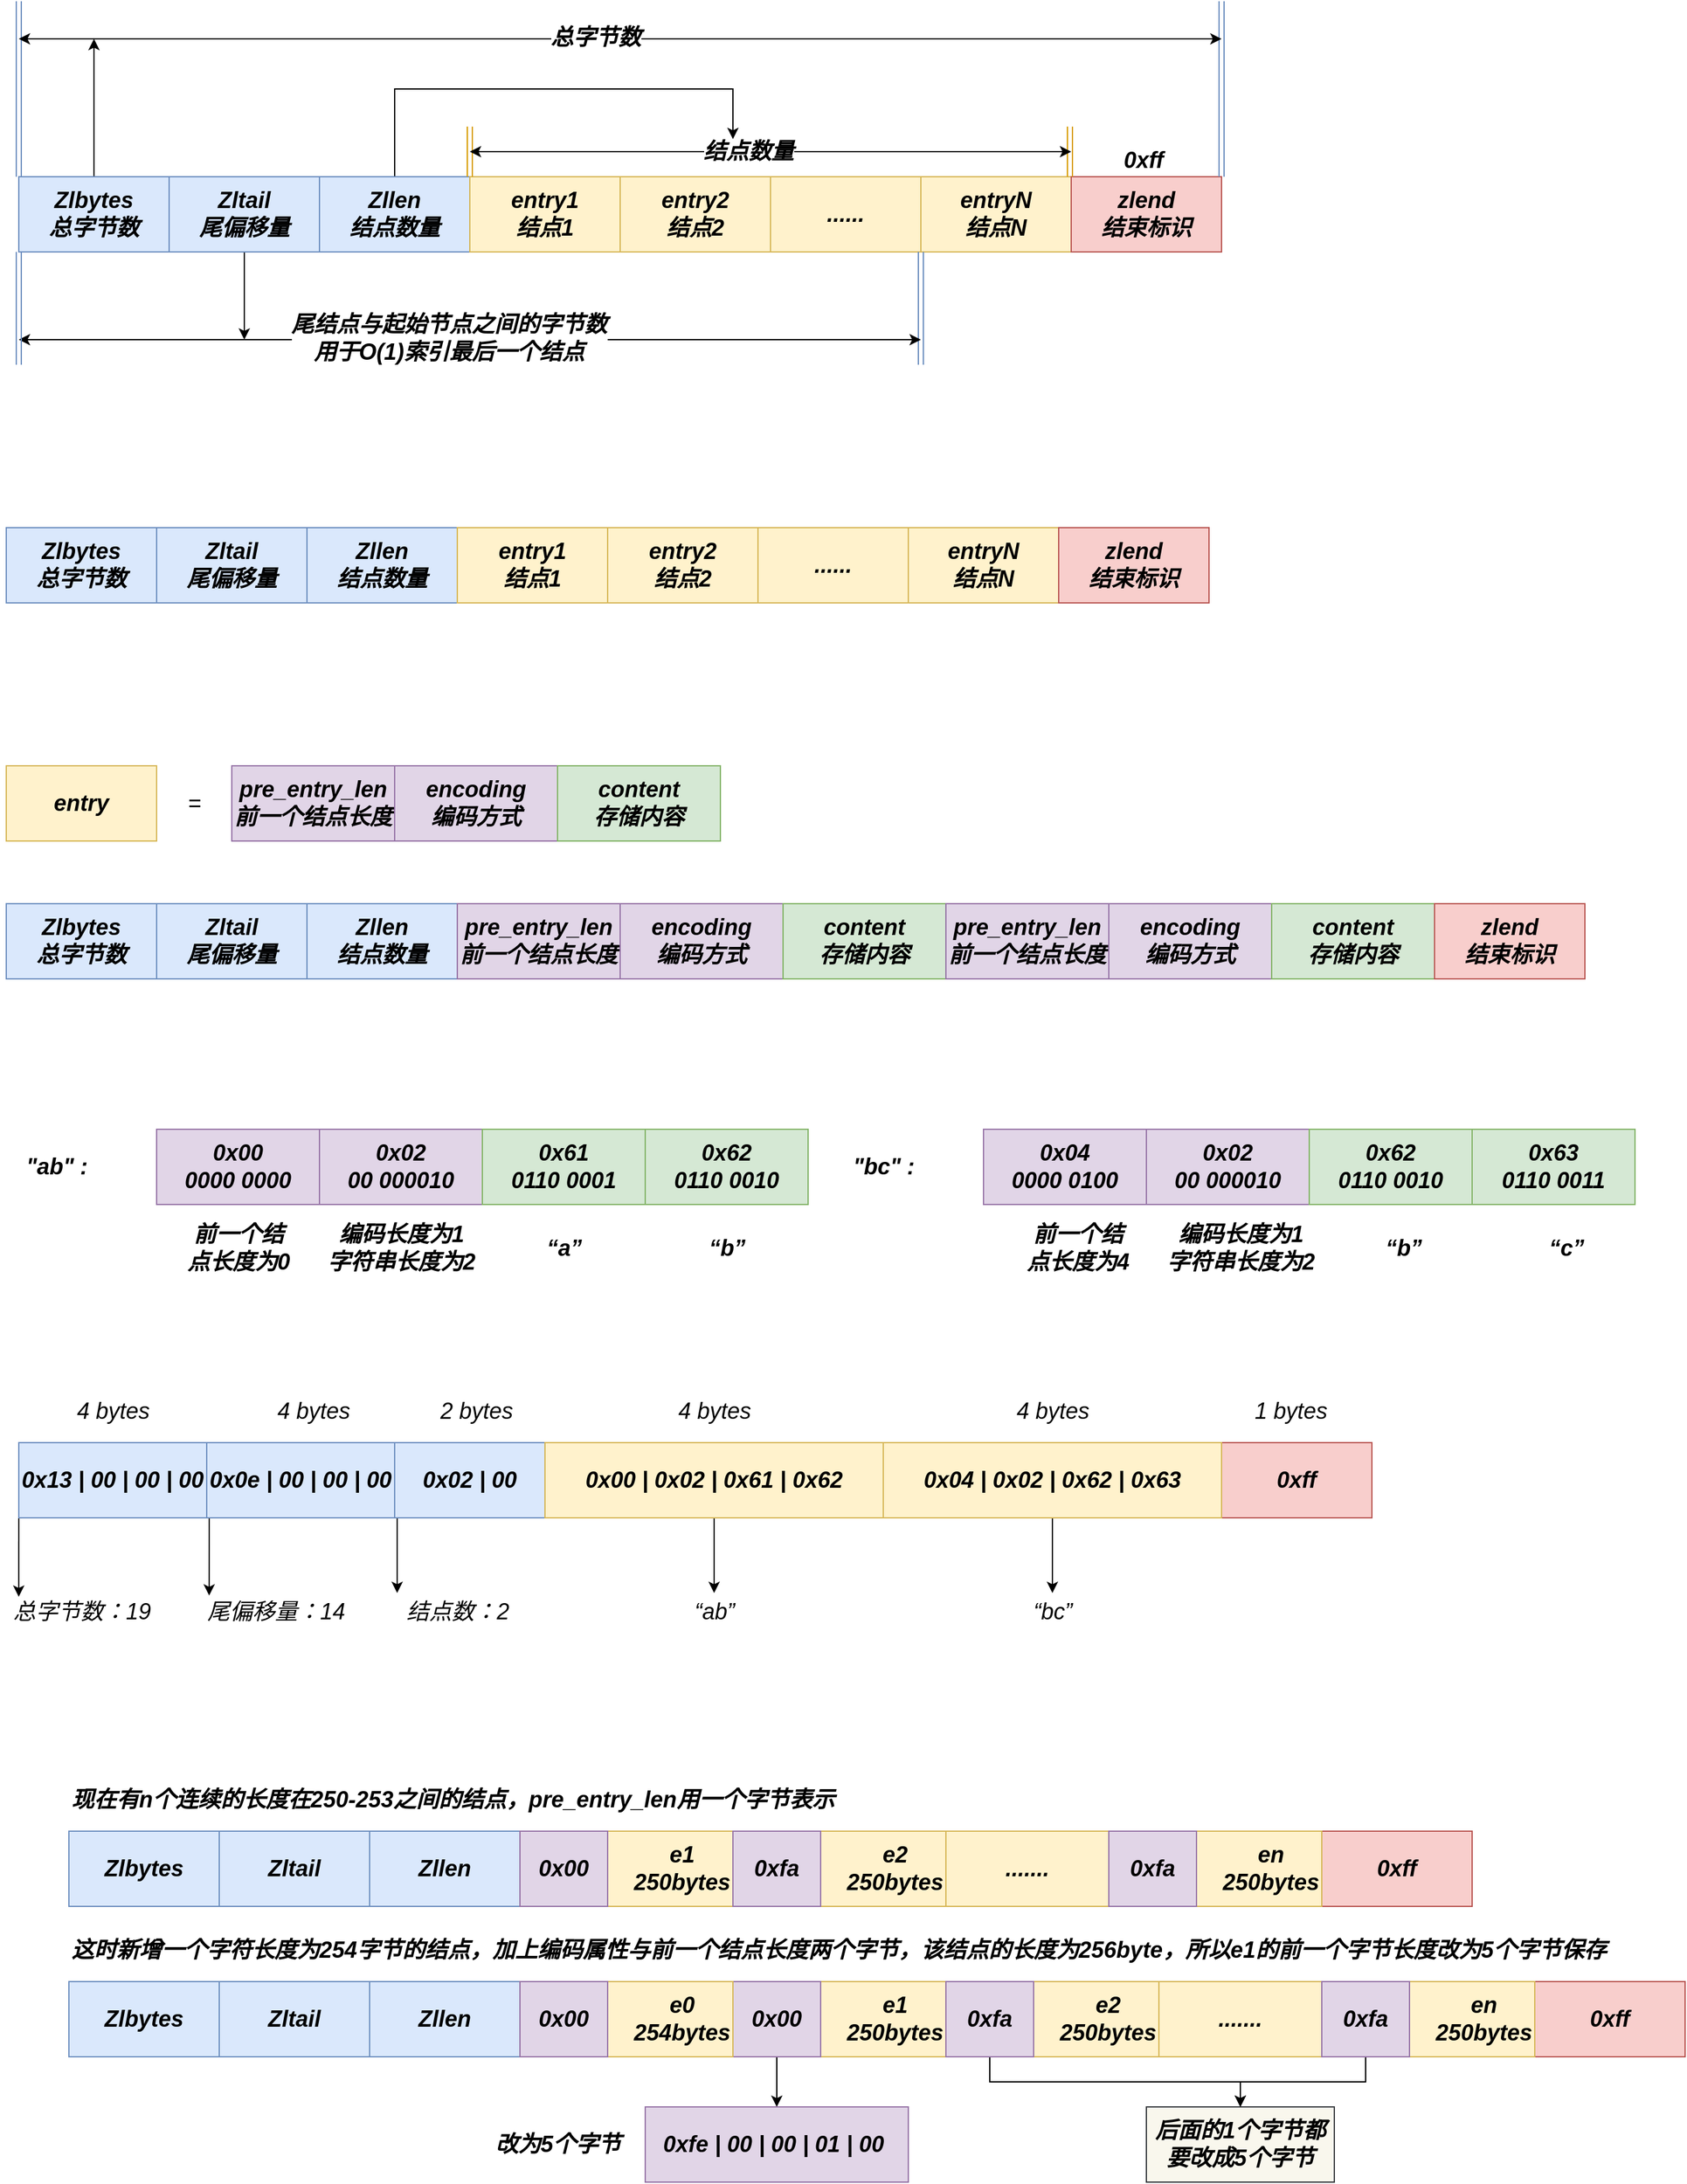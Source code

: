 <mxfile version="20.0.1" type="github">
  <diagram id="veXu0EyfwMcHBt0nUoMI" name="Page-1">
    <mxGraphModel dx="1422" dy="839" grid="1" gridSize="10" guides="1" tooltips="1" connect="1" arrows="1" fold="1" page="1" pageScale="1" pageWidth="2339" pageHeight="3300" math="0" shadow="0">
      <root>
        <mxCell id="0" />
        <mxCell id="1" parent="0" />
        <mxCell id="dEzR0BeDHIfb-6gH03Ru-17" style="edgeStyle=orthogonalEdgeStyle;rounded=0;orthogonalLoop=1;jettySize=auto;html=1;fontSize=18;" edge="1" parent="1" source="dEzR0BeDHIfb-6gH03Ru-1">
          <mxGeometry relative="1" as="geometry">
            <mxPoint x="310" y="470" as="targetPoint" />
          </mxGeometry>
        </mxCell>
        <mxCell id="dEzR0BeDHIfb-6gH03Ru-1" value="&lt;b&gt;&lt;i&gt;&lt;font style=&quot;font-size: 18px;&quot;&gt;Zlbytes&lt;br&gt;总字节数&lt;br&gt;&lt;/font&gt;&lt;/i&gt;&lt;/b&gt;" style="rounded=0;whiteSpace=wrap;html=1;fillColor=#dae8fc;strokeColor=#6c8ebf;" vertex="1" parent="1">
          <mxGeometry x="250" y="580" width="120" height="60" as="geometry" />
        </mxCell>
        <mxCell id="dEzR0BeDHIfb-6gH03Ru-16" style="edgeStyle=orthogonalEdgeStyle;rounded=0;orthogonalLoop=1;jettySize=auto;html=1;fontSize=18;" edge="1" parent="1" source="dEzR0BeDHIfb-6gH03Ru-2">
          <mxGeometry relative="1" as="geometry">
            <mxPoint x="430" y="710" as="targetPoint" />
          </mxGeometry>
        </mxCell>
        <mxCell id="dEzR0BeDHIfb-6gH03Ru-2" value="&lt;b&gt;&lt;i&gt;&lt;font style=&quot;font-size: 18px;&quot;&gt;Zltail&lt;br&gt;尾偏移量&lt;br&gt;&lt;/font&gt;&lt;/i&gt;&lt;/b&gt;" style="rounded=0;whiteSpace=wrap;html=1;fillColor=#dae8fc;strokeColor=#6c8ebf;" vertex="1" parent="1">
          <mxGeometry x="370" y="580" width="120" height="60" as="geometry" />
        </mxCell>
        <mxCell id="dEzR0BeDHIfb-6gH03Ru-25" style="edgeStyle=orthogonalEdgeStyle;rounded=0;orthogonalLoop=1;jettySize=auto;html=1;fontSize=18;" edge="1" parent="1" source="dEzR0BeDHIfb-6gH03Ru-3">
          <mxGeometry relative="1" as="geometry">
            <mxPoint x="820.0" y="550" as="targetPoint" />
            <Array as="points">
              <mxPoint x="550" y="510" />
              <mxPoint x="820" y="510" />
            </Array>
          </mxGeometry>
        </mxCell>
        <mxCell id="dEzR0BeDHIfb-6gH03Ru-3" value="&lt;b&gt;&lt;i&gt;&lt;font style=&quot;font-size: 18px;&quot;&gt;Zllen&lt;br&gt;结点数量&lt;br&gt;&lt;/font&gt;&lt;/i&gt;&lt;/b&gt;" style="rounded=0;whiteSpace=wrap;html=1;fillColor=#dae8fc;strokeColor=#6c8ebf;" vertex="1" parent="1">
          <mxGeometry x="490" y="580" width="120" height="60" as="geometry" />
        </mxCell>
        <mxCell id="dEzR0BeDHIfb-6gH03Ru-4" value="&lt;b&gt;&lt;i&gt;entry1&lt;br&gt;结点1&lt;br&gt;&lt;/i&gt;&lt;/b&gt;" style="rounded=0;whiteSpace=wrap;html=1;fontSize=18;fillColor=#fff2cc;strokeColor=#d6b656;" vertex="1" parent="1">
          <mxGeometry x="610" y="580" width="120" height="60" as="geometry" />
        </mxCell>
        <mxCell id="dEzR0BeDHIfb-6gH03Ru-5" value="&lt;b&gt;&lt;i&gt;entry2&lt;br&gt;结点2&lt;br&gt;&lt;/i&gt;&lt;/b&gt;" style="rounded=0;whiteSpace=wrap;html=1;fontSize=18;fillColor=#fff2cc;strokeColor=#d6b656;" vertex="1" parent="1">
          <mxGeometry x="730" y="580" width="120" height="60" as="geometry" />
        </mxCell>
        <mxCell id="dEzR0BeDHIfb-6gH03Ru-6" value="&lt;b&gt;&lt;i&gt;......&lt;br&gt;&lt;/i&gt;&lt;/b&gt;" style="rounded=0;whiteSpace=wrap;html=1;fontSize=18;fillColor=#fff2cc;strokeColor=#d6b656;" vertex="1" parent="1">
          <mxGeometry x="850" y="580" width="120" height="60" as="geometry" />
        </mxCell>
        <mxCell id="dEzR0BeDHIfb-6gH03Ru-7" value="&lt;b&gt;&lt;i&gt;entryN&lt;br&gt;结点N&lt;br&gt;&lt;/i&gt;&lt;/b&gt;" style="rounded=0;whiteSpace=wrap;html=1;fontSize=18;fillColor=#fff2cc;strokeColor=#d6b656;" vertex="1" parent="1">
          <mxGeometry x="970" y="580" width="120" height="60" as="geometry" />
        </mxCell>
        <mxCell id="dEzR0BeDHIfb-6gH03Ru-8" value="&lt;b&gt;&lt;i&gt;zlend&lt;br&gt;结束标识&lt;/i&gt;&lt;/b&gt;&lt;b&gt;&lt;i&gt;&lt;br&gt;&lt;/i&gt;&lt;/b&gt;" style="rounded=0;whiteSpace=wrap;html=1;fontSize=18;fillColor=#f8cecc;strokeColor=#b85450;" vertex="1" parent="1">
          <mxGeometry x="1090" y="580" width="120" height="60" as="geometry" />
        </mxCell>
        <mxCell id="dEzR0BeDHIfb-6gH03Ru-9" value="" style="shape=link;html=1;rounded=0;fontSize=18;fillColor=#dae8fc;strokeColor=#6c8ebf;" edge="1" parent="1">
          <mxGeometry width="100" relative="1" as="geometry">
            <mxPoint x="250" y="440" as="sourcePoint" />
            <mxPoint x="250" y="580" as="targetPoint" />
          </mxGeometry>
        </mxCell>
        <mxCell id="dEzR0BeDHIfb-6gH03Ru-10" value="" style="shape=link;html=1;rounded=0;fontSize=18;fillColor=#dae8fc;strokeColor=#6c8ebf;" edge="1" parent="1">
          <mxGeometry width="100" relative="1" as="geometry">
            <mxPoint x="1210" y="440" as="sourcePoint" />
            <mxPoint x="1210" y="580" as="targetPoint" />
          </mxGeometry>
        </mxCell>
        <mxCell id="dEzR0BeDHIfb-6gH03Ru-11" value="" style="endArrow=classic;startArrow=classic;html=1;rounded=0;fontSize=18;" edge="1" parent="1">
          <mxGeometry width="50" height="50" relative="1" as="geometry">
            <mxPoint x="250" y="470" as="sourcePoint" />
            <mxPoint x="1210" y="470" as="targetPoint" />
          </mxGeometry>
        </mxCell>
        <mxCell id="dEzR0BeDHIfb-6gH03Ru-12" value="&lt;b&gt;&lt;i&gt;总字节数&lt;/i&gt;&lt;/b&gt;" style="edgeLabel;html=1;align=center;verticalAlign=middle;resizable=0;points=[];fontSize=18;" vertex="1" connectable="0" parent="dEzR0BeDHIfb-6gH03Ru-11">
          <mxGeometry x="-0.021" y="-6" relative="1" as="geometry">
            <mxPoint x="-10" y="-7" as="offset" />
          </mxGeometry>
        </mxCell>
        <mxCell id="dEzR0BeDHIfb-6gH03Ru-13" value="" style="shape=link;html=1;rounded=0;fontSize=18;fillColor=#dae8fc;strokeColor=#6c8ebf;" edge="1" parent="1">
          <mxGeometry width="100" relative="1" as="geometry">
            <mxPoint x="970" y="640" as="sourcePoint" />
            <mxPoint x="970" y="730" as="targetPoint" />
          </mxGeometry>
        </mxCell>
        <mxCell id="dEzR0BeDHIfb-6gH03Ru-14" value="" style="endArrow=classic;startArrow=classic;html=1;rounded=0;fontSize=18;" edge="1" parent="1">
          <mxGeometry width="50" height="50" relative="1" as="geometry">
            <mxPoint x="250" y="710" as="sourcePoint" />
            <mxPoint x="970" y="710" as="targetPoint" />
          </mxGeometry>
        </mxCell>
        <mxCell id="dEzR0BeDHIfb-6gH03Ru-15" value="&lt;b&gt;&lt;i&gt;尾结点与起始节点之间的字节数&lt;br&gt;用于O(1)索引最后一个结点&lt;br&gt;&lt;/i&gt;&lt;/b&gt;" style="edgeLabel;html=1;align=center;verticalAlign=middle;resizable=0;points=[];fontSize=18;" vertex="1" connectable="0" parent="dEzR0BeDHIfb-6gH03Ru-14">
          <mxGeometry x="-0.021" y="-6" relative="1" as="geometry">
            <mxPoint x="-10" y="-7" as="offset" />
          </mxGeometry>
        </mxCell>
        <mxCell id="dEzR0BeDHIfb-6gH03Ru-19" value="" style="shape=link;html=1;rounded=0;fontSize=18;fillColor=#ffe6cc;strokeColor=#d79b00;" edge="1" parent="1">
          <mxGeometry width="100" relative="1" as="geometry">
            <mxPoint x="610" y="540" as="sourcePoint" />
            <mxPoint x="610" y="580" as="targetPoint" />
          </mxGeometry>
        </mxCell>
        <mxCell id="dEzR0BeDHIfb-6gH03Ru-20" value="" style="shape=link;html=1;rounded=0;fontSize=18;fillColor=#ffe6cc;strokeColor=#d79b00;" edge="1" parent="1">
          <mxGeometry width="100" relative="1" as="geometry">
            <mxPoint x="1089" y="540" as="sourcePoint" />
            <mxPoint x="1089" y="580" as="targetPoint" />
          </mxGeometry>
        </mxCell>
        <mxCell id="dEzR0BeDHIfb-6gH03Ru-21" value="" style="endArrow=classic;startArrow=classic;html=1;rounded=0;fontSize=18;" edge="1" parent="1">
          <mxGeometry width="50" height="50" relative="1" as="geometry">
            <mxPoint x="610" y="560" as="sourcePoint" />
            <mxPoint x="1090" y="560" as="targetPoint" />
            <Array as="points">
              <mxPoint x="860" y="560" />
            </Array>
          </mxGeometry>
        </mxCell>
        <mxCell id="dEzR0BeDHIfb-6gH03Ru-24" value="&lt;b&gt;&lt;i&gt;结点数量&lt;/i&gt;&lt;/b&gt;" style="edgeLabel;html=1;align=center;verticalAlign=middle;resizable=0;points=[];fontSize=18;" vertex="1" connectable="0" parent="dEzR0BeDHIfb-6gH03Ru-21">
          <mxGeometry x="-0.077" relative="1" as="geometry">
            <mxPoint as="offset" />
          </mxGeometry>
        </mxCell>
        <mxCell id="dEzR0BeDHIfb-6gH03Ru-26" value="&lt;div style=&quot;text-align: center;&quot;&gt;&lt;span style=&quot;background-color: initial;&quot;&gt;&lt;b&gt;&lt;i&gt;0xff&lt;/i&gt;&lt;/b&gt;&lt;/span&gt;&lt;/div&gt;" style="text;whiteSpace=wrap;html=1;fontSize=18;" vertex="1" parent="1">
          <mxGeometry x="1130" y="550" width="40" height="30" as="geometry" />
        </mxCell>
        <mxCell id="dEzR0BeDHIfb-6gH03Ru-27" value="" style="shape=link;html=1;rounded=0;fontSize=18;fillColor=#dae8fc;strokeColor=#6c8ebf;" edge="1" parent="1">
          <mxGeometry width="100" relative="1" as="geometry">
            <mxPoint x="250" y="640" as="sourcePoint" />
            <mxPoint x="250" y="730" as="targetPoint" />
          </mxGeometry>
        </mxCell>
        <mxCell id="dEzR0BeDHIfb-6gH03Ru-28" value="&lt;b&gt;&lt;i&gt;&lt;font style=&quot;font-size: 18px;&quot;&gt;Zlbytes&lt;br&gt;总字节数&lt;br&gt;&lt;/font&gt;&lt;/i&gt;&lt;/b&gt;" style="rounded=0;whiteSpace=wrap;html=1;fillColor=#dae8fc;strokeColor=#6c8ebf;" vertex="1" parent="1">
          <mxGeometry x="240" y="860" width="120" height="60" as="geometry" />
        </mxCell>
        <mxCell id="dEzR0BeDHIfb-6gH03Ru-29" value="&lt;b&gt;&lt;i&gt;&lt;font style=&quot;font-size: 18px;&quot;&gt;Zltail&lt;br&gt;尾偏移量&lt;br&gt;&lt;/font&gt;&lt;/i&gt;&lt;/b&gt;" style="rounded=0;whiteSpace=wrap;html=1;fillColor=#dae8fc;strokeColor=#6c8ebf;" vertex="1" parent="1">
          <mxGeometry x="360" y="860" width="120" height="60" as="geometry" />
        </mxCell>
        <mxCell id="dEzR0BeDHIfb-6gH03Ru-30" value="&lt;b&gt;&lt;i&gt;&lt;font style=&quot;font-size: 18px;&quot;&gt;Zllen&lt;br&gt;结点数量&lt;br&gt;&lt;/font&gt;&lt;/i&gt;&lt;/b&gt;" style="rounded=0;whiteSpace=wrap;html=1;fillColor=#dae8fc;strokeColor=#6c8ebf;" vertex="1" parent="1">
          <mxGeometry x="480" y="860" width="120" height="60" as="geometry" />
        </mxCell>
        <mxCell id="dEzR0BeDHIfb-6gH03Ru-31" value="&lt;b&gt;&lt;i&gt;entry1&lt;br&gt;结点1&lt;br&gt;&lt;/i&gt;&lt;/b&gt;" style="rounded=0;whiteSpace=wrap;html=1;fontSize=18;fillColor=#fff2cc;strokeColor=#d6b656;" vertex="1" parent="1">
          <mxGeometry x="600" y="860" width="120" height="60" as="geometry" />
        </mxCell>
        <mxCell id="dEzR0BeDHIfb-6gH03Ru-32" value="&lt;b&gt;&lt;i&gt;entry2&lt;br&gt;结点2&lt;br&gt;&lt;/i&gt;&lt;/b&gt;" style="rounded=0;whiteSpace=wrap;html=1;fontSize=18;fillColor=#fff2cc;strokeColor=#d6b656;" vertex="1" parent="1">
          <mxGeometry x="720" y="860" width="120" height="60" as="geometry" />
        </mxCell>
        <mxCell id="dEzR0BeDHIfb-6gH03Ru-33" value="&lt;b&gt;&lt;i&gt;......&lt;br&gt;&lt;/i&gt;&lt;/b&gt;" style="rounded=0;whiteSpace=wrap;html=1;fontSize=18;fillColor=#fff2cc;strokeColor=#d6b656;" vertex="1" parent="1">
          <mxGeometry x="840" y="860" width="120" height="60" as="geometry" />
        </mxCell>
        <mxCell id="dEzR0BeDHIfb-6gH03Ru-34" value="&lt;b&gt;&lt;i&gt;entryN&lt;br&gt;结点N&lt;br&gt;&lt;/i&gt;&lt;/b&gt;" style="rounded=0;whiteSpace=wrap;html=1;fontSize=18;fillColor=#fff2cc;strokeColor=#d6b656;" vertex="1" parent="1">
          <mxGeometry x="960" y="860" width="120" height="60" as="geometry" />
        </mxCell>
        <mxCell id="dEzR0BeDHIfb-6gH03Ru-35" value="&lt;b&gt;&lt;i&gt;zlend&lt;br&gt;结束标识&lt;/i&gt;&lt;/b&gt;&lt;b&gt;&lt;i&gt;&lt;br&gt;&lt;/i&gt;&lt;/b&gt;" style="rounded=0;whiteSpace=wrap;html=1;fontSize=18;fillColor=#f8cecc;strokeColor=#b85450;" vertex="1" parent="1">
          <mxGeometry x="1080" y="860" width="120" height="60" as="geometry" />
        </mxCell>
        <mxCell id="dEzR0BeDHIfb-6gH03Ru-38" value="&lt;b&gt;&lt;i&gt;entry&lt;br&gt;&lt;/i&gt;&lt;/b&gt;" style="rounded=0;whiteSpace=wrap;html=1;fontSize=18;fillColor=#fff2cc;strokeColor=#d6b656;" vertex="1" parent="1">
          <mxGeometry x="240" y="1050" width="120" height="60" as="geometry" />
        </mxCell>
        <mxCell id="dEzR0BeDHIfb-6gH03Ru-39" value="=" style="text;html=1;align=center;verticalAlign=middle;resizable=0;points=[];autosize=1;strokeColor=none;fillColor=none;fontSize=18;" vertex="1" parent="1">
          <mxGeometry x="375" y="1065" width="30" height="30" as="geometry" />
        </mxCell>
        <mxCell id="dEzR0BeDHIfb-6gH03Ru-40" value="&lt;b&gt;&lt;i&gt;pre_entry_len&lt;br&gt;前一个结点长度&lt;br&gt;&lt;/i&gt;&lt;/b&gt;" style="rounded=0;whiteSpace=wrap;html=1;fontSize=18;fillColor=#e1d5e7;strokeColor=#9673a6;" vertex="1" parent="1">
          <mxGeometry x="420" y="1050" width="130" height="60" as="geometry" />
        </mxCell>
        <mxCell id="dEzR0BeDHIfb-6gH03Ru-41" value="&lt;b&gt;&lt;i&gt;encoding&lt;br&gt;编码方式&lt;br&gt;&lt;/i&gt;&lt;/b&gt;" style="rounded=0;whiteSpace=wrap;html=1;fontSize=18;fillColor=#e1d5e7;strokeColor=#9673a6;" vertex="1" parent="1">
          <mxGeometry x="550" y="1050" width="130" height="60" as="geometry" />
        </mxCell>
        <mxCell id="dEzR0BeDHIfb-6gH03Ru-42" value="&lt;b&gt;&lt;i&gt;content&lt;br&gt;存储内容&lt;br&gt;&lt;/i&gt;&lt;/b&gt;" style="rounded=0;whiteSpace=wrap;html=1;fontSize=18;fillColor=#d5e8d4;strokeColor=#82b366;" vertex="1" parent="1">
          <mxGeometry x="680" y="1050" width="130" height="60" as="geometry" />
        </mxCell>
        <mxCell id="dEzR0BeDHIfb-6gH03Ru-43" value="&lt;b&gt;&lt;i&gt;&lt;font style=&quot;font-size: 18px;&quot;&gt;Zlbytes&lt;br&gt;总字节数&lt;br&gt;&lt;/font&gt;&lt;/i&gt;&lt;/b&gt;" style="rounded=0;whiteSpace=wrap;html=1;fillColor=#dae8fc;strokeColor=#6c8ebf;" vertex="1" parent="1">
          <mxGeometry x="240" y="1160" width="120" height="60" as="geometry" />
        </mxCell>
        <mxCell id="dEzR0BeDHIfb-6gH03Ru-44" value="&lt;b&gt;&lt;i&gt;&lt;font style=&quot;font-size: 18px;&quot;&gt;Zltail&lt;br&gt;尾偏移量&lt;br&gt;&lt;/font&gt;&lt;/i&gt;&lt;/b&gt;" style="rounded=0;whiteSpace=wrap;html=1;fillColor=#dae8fc;strokeColor=#6c8ebf;" vertex="1" parent="1">
          <mxGeometry x="360" y="1160" width="120" height="60" as="geometry" />
        </mxCell>
        <mxCell id="dEzR0BeDHIfb-6gH03Ru-45" value="&lt;b&gt;&lt;i&gt;&lt;font style=&quot;font-size: 18px;&quot;&gt;Zllen&lt;br&gt;结点数量&lt;br&gt;&lt;/font&gt;&lt;/i&gt;&lt;/b&gt;" style="rounded=0;whiteSpace=wrap;html=1;fillColor=#dae8fc;strokeColor=#6c8ebf;" vertex="1" parent="1">
          <mxGeometry x="480" y="1160" width="120" height="60" as="geometry" />
        </mxCell>
        <mxCell id="dEzR0BeDHIfb-6gH03Ru-46" value="&lt;b&gt;&lt;i&gt;pre_entry_len&lt;br&gt;前一个结点长度&lt;br&gt;&lt;/i&gt;&lt;/b&gt;" style="rounded=0;whiteSpace=wrap;html=1;fontSize=18;fillColor=#e1d5e7;strokeColor=#9673a6;" vertex="1" parent="1">
          <mxGeometry x="600" y="1160" width="130" height="60" as="geometry" />
        </mxCell>
        <mxCell id="dEzR0BeDHIfb-6gH03Ru-47" value="&lt;b&gt;&lt;i&gt;encoding&lt;br&gt;编码方式&lt;br&gt;&lt;/i&gt;&lt;/b&gt;" style="rounded=0;whiteSpace=wrap;html=1;fontSize=18;fillColor=#e1d5e7;strokeColor=#9673a6;" vertex="1" parent="1">
          <mxGeometry x="730" y="1160" width="130" height="60" as="geometry" />
        </mxCell>
        <mxCell id="dEzR0BeDHIfb-6gH03Ru-48" value="&lt;b&gt;&lt;i&gt;content&lt;br&gt;存储内容&lt;br&gt;&lt;/i&gt;&lt;/b&gt;" style="rounded=0;whiteSpace=wrap;html=1;fontSize=18;fillColor=#d5e8d4;strokeColor=#82b366;" vertex="1" parent="1">
          <mxGeometry x="860" y="1160" width="130" height="60" as="geometry" />
        </mxCell>
        <mxCell id="dEzR0BeDHIfb-6gH03Ru-49" value="&lt;b&gt;&lt;i&gt;pre_entry_len&lt;br&gt;前一个结点长度&lt;br&gt;&lt;/i&gt;&lt;/b&gt;" style="rounded=0;whiteSpace=wrap;html=1;fontSize=18;fillColor=#e1d5e7;strokeColor=#9673a6;" vertex="1" parent="1">
          <mxGeometry x="990" y="1160" width="130" height="60" as="geometry" />
        </mxCell>
        <mxCell id="dEzR0BeDHIfb-6gH03Ru-50" value="&lt;b&gt;&lt;i&gt;encoding&lt;br&gt;编码方式&lt;br&gt;&lt;/i&gt;&lt;/b&gt;" style="rounded=0;whiteSpace=wrap;html=1;fontSize=18;fillColor=#e1d5e7;strokeColor=#9673a6;" vertex="1" parent="1">
          <mxGeometry x="1120" y="1160" width="130" height="60" as="geometry" />
        </mxCell>
        <mxCell id="dEzR0BeDHIfb-6gH03Ru-51" value="&lt;b&gt;&lt;i&gt;content&lt;br&gt;存储内容&lt;br&gt;&lt;/i&gt;&lt;/b&gt;" style="rounded=0;whiteSpace=wrap;html=1;fontSize=18;fillColor=#d5e8d4;strokeColor=#82b366;" vertex="1" parent="1">
          <mxGeometry x="1250" y="1160" width="130" height="60" as="geometry" />
        </mxCell>
        <mxCell id="dEzR0BeDHIfb-6gH03Ru-52" value="&lt;b&gt;&lt;i&gt;zlend&lt;br&gt;结束标识&lt;/i&gt;&lt;/b&gt;&lt;b&gt;&lt;i&gt;&lt;br&gt;&lt;/i&gt;&lt;/b&gt;" style="rounded=0;whiteSpace=wrap;html=1;fontSize=18;fillColor=#f8cecc;strokeColor=#b85450;" vertex="1" parent="1">
          <mxGeometry x="1380" y="1160" width="120" height="60" as="geometry" />
        </mxCell>
        <mxCell id="dEzR0BeDHIfb-6gH03Ru-53" value="&lt;b&gt;&lt;i&gt;0x00&lt;br&gt;0000 0000&lt;br&gt;&lt;/i&gt;&lt;/b&gt;" style="rounded=0;whiteSpace=wrap;html=1;fontSize=18;fillColor=#e1d5e7;strokeColor=#9673a6;" vertex="1" parent="1">
          <mxGeometry x="360" y="1340" width="130" height="60" as="geometry" />
        </mxCell>
        <mxCell id="dEzR0BeDHIfb-6gH03Ru-54" value="&lt;b&gt;&lt;i&gt;0x02&lt;br&gt;00 000010&lt;br&gt;&lt;/i&gt;&lt;/b&gt;" style="rounded=0;whiteSpace=wrap;html=1;fontSize=18;fillColor=#e1d5e7;strokeColor=#9673a6;" vertex="1" parent="1">
          <mxGeometry x="490" y="1340" width="130" height="60" as="geometry" />
        </mxCell>
        <mxCell id="dEzR0BeDHIfb-6gH03Ru-55" value="&lt;b&gt;&lt;i&gt;0x61&lt;br&gt;0110 0001&lt;br&gt;&lt;/i&gt;&lt;/b&gt;" style="rounded=0;whiteSpace=wrap;html=1;fontSize=18;fillColor=#d5e8d4;strokeColor=#82b366;" vertex="1" parent="1">
          <mxGeometry x="620" y="1340" width="130" height="60" as="geometry" />
        </mxCell>
        <mxCell id="dEzR0BeDHIfb-6gH03Ru-56" value="&lt;b&gt;&lt;i&gt;0x62&lt;br&gt;0110 0010&lt;br&gt;&lt;/i&gt;&lt;/b&gt;" style="rounded=0;whiteSpace=wrap;html=1;fontSize=18;fillColor=#d5e8d4;strokeColor=#82b366;" vertex="1" parent="1">
          <mxGeometry x="750" y="1340" width="130" height="60" as="geometry" />
        </mxCell>
        <mxCell id="dEzR0BeDHIfb-6gH03Ru-57" value="&lt;b&gt;&lt;i&gt;0x04&lt;br&gt;0000 0100&lt;br&gt;&lt;/i&gt;&lt;/b&gt;" style="rounded=0;whiteSpace=wrap;html=1;fontSize=18;fillColor=#e1d5e7;strokeColor=#9673a6;" vertex="1" parent="1">
          <mxGeometry x="1020" y="1340" width="130" height="60" as="geometry" />
        </mxCell>
        <mxCell id="dEzR0BeDHIfb-6gH03Ru-58" value="&lt;b&gt;&lt;i&gt;0x02&lt;br&gt;00 000010&lt;br&gt;&lt;/i&gt;&lt;/b&gt;" style="rounded=0;whiteSpace=wrap;html=1;fontSize=18;fillColor=#e1d5e7;strokeColor=#9673a6;" vertex="1" parent="1">
          <mxGeometry x="1150" y="1340" width="130" height="60" as="geometry" />
        </mxCell>
        <mxCell id="dEzR0BeDHIfb-6gH03Ru-59" value="&lt;b&gt;&lt;i&gt;0x62&lt;br&gt;0110 0010&lt;br&gt;&lt;/i&gt;&lt;/b&gt;" style="rounded=0;whiteSpace=wrap;html=1;fontSize=18;fillColor=#d5e8d4;strokeColor=#82b366;" vertex="1" parent="1">
          <mxGeometry x="1280" y="1340" width="130" height="60" as="geometry" />
        </mxCell>
        <mxCell id="dEzR0BeDHIfb-6gH03Ru-60" value="&lt;b&gt;&lt;i&gt;0x63&lt;br&gt;0110 0011&lt;br&gt;&lt;/i&gt;&lt;/b&gt;" style="rounded=0;whiteSpace=wrap;html=1;fontSize=18;fillColor=#d5e8d4;strokeColor=#82b366;" vertex="1" parent="1">
          <mxGeometry x="1410" y="1340" width="130" height="60" as="geometry" />
        </mxCell>
        <mxCell id="dEzR0BeDHIfb-6gH03Ru-61" value="&lt;b&gt;&lt;i&gt;&quot;ab&quot; :&lt;/i&gt;&lt;/b&gt;" style="text;html=1;align=center;verticalAlign=middle;resizable=0;points=[];autosize=1;strokeColor=none;fillColor=none;fontSize=18;" vertex="1" parent="1">
          <mxGeometry x="250" y="1355" width="60" height="30" as="geometry" />
        </mxCell>
        <mxCell id="dEzR0BeDHIfb-6gH03Ru-62" value="&lt;b&gt;&lt;i&gt;&quot;bc&quot; :&lt;/i&gt;&lt;/b&gt;" style="text;html=1;align=center;verticalAlign=middle;resizable=0;points=[];autosize=1;strokeColor=none;fillColor=none;fontSize=18;" vertex="1" parent="1">
          <mxGeometry x="910" y="1355" width="60" height="30" as="geometry" />
        </mxCell>
        <mxCell id="dEzR0BeDHIfb-6gH03Ru-92" style="edgeStyle=orthogonalEdgeStyle;rounded=0;orthogonalLoop=1;jettySize=auto;html=1;entryX=0.115;entryY=0.1;entryDx=0;entryDy=0;entryPerimeter=0;fontSize=18;" edge="1" parent="1" source="dEzR0BeDHIfb-6gH03Ru-63" target="dEzR0BeDHIfb-6gH03Ru-91">
          <mxGeometry relative="1" as="geometry">
            <Array as="points">
              <mxPoint x="280" y="1640" />
              <mxPoint x="280" y="1640" />
            </Array>
          </mxGeometry>
        </mxCell>
        <mxCell id="dEzR0BeDHIfb-6gH03Ru-63" value="&lt;b&gt;&lt;i&gt;&lt;font style=&quot;font-size: 18px;&quot;&gt;0x13 | 00 | 00 | 00&lt;br&gt;&lt;/font&gt;&lt;/i&gt;&lt;/b&gt;" style="rounded=0;whiteSpace=wrap;html=1;fillColor=#dae8fc;strokeColor=#6c8ebf;" vertex="1" parent="1">
          <mxGeometry x="250" y="1590" width="150" height="60" as="geometry" />
        </mxCell>
        <mxCell id="dEzR0BeDHIfb-6gH03Ru-94" style="edgeStyle=orthogonalEdgeStyle;rounded=0;orthogonalLoop=1;jettySize=auto;html=1;entryX=0.092;entryY=0.067;entryDx=0;entryDy=0;entryPerimeter=0;fontSize=18;" edge="1" parent="1" source="dEzR0BeDHIfb-6gH03Ru-64" target="dEzR0BeDHIfb-6gH03Ru-93">
          <mxGeometry relative="1" as="geometry">
            <Array as="points">
              <mxPoint x="402" y="1660" />
              <mxPoint x="402" y="1660" />
            </Array>
          </mxGeometry>
        </mxCell>
        <mxCell id="dEzR0BeDHIfb-6gH03Ru-64" value="&lt;b&gt;&lt;i&gt;&lt;font style=&quot;font-size: 18px;&quot;&gt;0x0e | 00 | 00 | 00&lt;br&gt;&lt;/font&gt;&lt;/i&gt;&lt;/b&gt;" style="rounded=0;whiteSpace=wrap;html=1;fillColor=#dae8fc;strokeColor=#6c8ebf;" vertex="1" parent="1">
          <mxGeometry x="400" y="1590" width="150" height="60" as="geometry" />
        </mxCell>
        <mxCell id="dEzR0BeDHIfb-6gH03Ru-96" style="edgeStyle=orthogonalEdgeStyle;rounded=0;orthogonalLoop=1;jettySize=auto;html=1;entryX=0.02;entryY=0;entryDx=0;entryDy=0;entryPerimeter=0;fontSize=18;" edge="1" parent="1" source="dEzR0BeDHIfb-6gH03Ru-65" target="dEzR0BeDHIfb-6gH03Ru-95">
          <mxGeometry relative="1" as="geometry">
            <Array as="points">
              <mxPoint x="552" y="1670" />
              <mxPoint x="552" y="1670" />
            </Array>
          </mxGeometry>
        </mxCell>
        <mxCell id="dEzR0BeDHIfb-6gH03Ru-65" value="&lt;b&gt;&lt;i&gt;&lt;font style=&quot;font-size: 18px;&quot;&gt;0x02 | 00&lt;br&gt;&lt;/font&gt;&lt;/i&gt;&lt;/b&gt;" style="rounded=0;whiteSpace=wrap;html=1;fillColor=#dae8fc;strokeColor=#6c8ebf;" vertex="1" parent="1">
          <mxGeometry x="550" y="1590" width="120" height="60" as="geometry" />
        </mxCell>
        <mxCell id="dEzR0BeDHIfb-6gH03Ru-72" value="&lt;b&gt;&lt;i&gt;0xff&lt;br&gt;&lt;/i&gt;&lt;/b&gt;" style="rounded=0;whiteSpace=wrap;html=1;fontSize=18;fillColor=#f8cecc;strokeColor=#b85450;" vertex="1" parent="1">
          <mxGeometry x="1210" y="1590" width="120" height="60" as="geometry" />
        </mxCell>
        <mxCell id="dEzR0BeDHIfb-6gH03Ru-73" value="&lt;i&gt;&lt;b&gt;前一个结&lt;br&gt;点长度为0&lt;/b&gt;&lt;/i&gt;" style="text;html=1;align=center;verticalAlign=middle;resizable=0;points=[];autosize=1;strokeColor=none;fillColor=none;fontSize=18;" vertex="1" parent="1">
          <mxGeometry x="375" y="1410" width="100" height="50" as="geometry" />
        </mxCell>
        <mxCell id="dEzR0BeDHIfb-6gH03Ru-74" value="&lt;i&gt;&lt;b&gt;编码长度为1&lt;br&gt;字符串长度为2&lt;/b&gt;&lt;/i&gt;" style="text;html=1;align=center;verticalAlign=middle;resizable=0;points=[];autosize=1;strokeColor=none;fillColor=none;fontSize=18;" vertex="1" parent="1">
          <mxGeometry x="490" y="1410" width="130" height="50" as="geometry" />
        </mxCell>
        <mxCell id="dEzR0BeDHIfb-6gH03Ru-75" value="&lt;b&gt;&lt;i&gt;“a”&lt;/i&gt;&lt;/b&gt;" style="text;html=1;align=center;verticalAlign=middle;resizable=0;points=[];autosize=1;strokeColor=none;fillColor=none;fontSize=18;" vertex="1" parent="1">
          <mxGeometry x="665" y="1420" width="40" height="30" as="geometry" />
        </mxCell>
        <mxCell id="dEzR0BeDHIfb-6gH03Ru-76" value="&lt;b&gt;&lt;i&gt;“b”&lt;/i&gt;&lt;/b&gt;" style="text;html=1;align=center;verticalAlign=middle;resizable=0;points=[];autosize=1;strokeColor=none;fillColor=none;fontSize=18;" vertex="1" parent="1">
          <mxGeometry x="795" y="1420" width="40" height="30" as="geometry" />
        </mxCell>
        <mxCell id="dEzR0BeDHIfb-6gH03Ru-77" value="&lt;i&gt;&lt;b&gt;前一个结&lt;br&gt;点长度为4&lt;/b&gt;&lt;/i&gt;" style="text;html=1;align=center;verticalAlign=middle;resizable=0;points=[];autosize=1;strokeColor=none;fillColor=none;fontSize=18;" vertex="1" parent="1">
          <mxGeometry x="1045" y="1410" width="100" height="50" as="geometry" />
        </mxCell>
        <mxCell id="dEzR0BeDHIfb-6gH03Ru-78" value="&lt;i&gt;&lt;b&gt;编码长度为1&lt;br&gt;字符串长度为2&lt;/b&gt;&lt;/i&gt;" style="text;html=1;align=center;verticalAlign=middle;resizable=0;points=[];autosize=1;strokeColor=none;fillColor=none;fontSize=18;" vertex="1" parent="1">
          <mxGeometry x="1160" y="1410" width="130" height="50" as="geometry" />
        </mxCell>
        <mxCell id="dEzR0BeDHIfb-6gH03Ru-79" value="&lt;b&gt;&lt;i&gt;“b”&lt;/i&gt;&lt;/b&gt;" style="text;html=1;align=center;verticalAlign=middle;resizable=0;points=[];autosize=1;strokeColor=none;fillColor=none;fontSize=18;" vertex="1" parent="1">
          <mxGeometry x="1335" y="1420" width="40" height="30" as="geometry" />
        </mxCell>
        <mxCell id="dEzR0BeDHIfb-6gH03Ru-80" value="&lt;b&gt;&lt;i&gt;“c”&lt;/i&gt;&lt;/b&gt;" style="text;html=1;align=center;verticalAlign=middle;resizable=0;points=[];autosize=1;strokeColor=none;fillColor=none;fontSize=18;" vertex="1" parent="1">
          <mxGeometry x="1465" y="1420" width="40" height="30" as="geometry" />
        </mxCell>
        <mxCell id="dEzR0BeDHIfb-6gH03Ru-81" value="&lt;i style=&quot;&quot;&gt;4 bytes&lt;/i&gt;" style="text;html=1;align=center;verticalAlign=middle;resizable=0;points=[];autosize=1;strokeColor=none;fillColor=none;fontSize=18;" vertex="1" parent="1">
          <mxGeometry x="290" y="1550" width="70" height="30" as="geometry" />
        </mxCell>
        <mxCell id="dEzR0BeDHIfb-6gH03Ru-82" value="&lt;i style=&quot;&quot;&gt;4 bytes&lt;/i&gt;" style="text;html=1;align=center;verticalAlign=middle;resizable=0;points=[];autosize=1;strokeColor=none;fillColor=none;fontSize=18;" vertex="1" parent="1">
          <mxGeometry x="450" y="1550" width="70" height="30" as="geometry" />
        </mxCell>
        <mxCell id="dEzR0BeDHIfb-6gH03Ru-83" value="&lt;i style=&quot;&quot;&gt;2 bytes&lt;/i&gt;" style="text;html=1;align=center;verticalAlign=middle;resizable=0;points=[];autosize=1;strokeColor=none;fillColor=none;fontSize=18;" vertex="1" parent="1">
          <mxGeometry x="580" y="1550" width="70" height="30" as="geometry" />
        </mxCell>
        <mxCell id="dEzR0BeDHIfb-6gH03Ru-84" value="&lt;i style=&quot;&quot;&gt;1 bytes&lt;/i&gt;" style="text;html=1;align=center;verticalAlign=middle;resizable=0;points=[];autosize=1;strokeColor=none;fillColor=none;fontSize=18;" vertex="1" parent="1">
          <mxGeometry x="1230" y="1550" width="70" height="30" as="geometry" />
        </mxCell>
        <mxCell id="dEzR0BeDHIfb-6gH03Ru-99" style="edgeStyle=orthogonalEdgeStyle;rounded=0;orthogonalLoop=1;jettySize=auto;html=1;fontSize=18;" edge="1" parent="1" source="dEzR0BeDHIfb-6gH03Ru-85" target="dEzR0BeDHIfb-6gH03Ru-97">
          <mxGeometry relative="1" as="geometry" />
        </mxCell>
        <mxCell id="dEzR0BeDHIfb-6gH03Ru-85" value="&lt;b&gt;&lt;i&gt;0x00 | 0x02 | 0x61 | 0x62&lt;br&gt;&lt;/i&gt;&lt;/b&gt;" style="rounded=0;whiteSpace=wrap;html=1;fontSize=18;fillColor=#fff2cc;strokeColor=#d6b656;" vertex="1" parent="1">
          <mxGeometry x="670" y="1590" width="270" height="60" as="geometry" />
        </mxCell>
        <mxCell id="dEzR0BeDHIfb-6gH03Ru-100" style="edgeStyle=orthogonalEdgeStyle;rounded=0;orthogonalLoop=1;jettySize=auto;html=1;fontSize=18;" edge="1" parent="1" source="dEzR0BeDHIfb-6gH03Ru-86" target="dEzR0BeDHIfb-6gH03Ru-98">
          <mxGeometry relative="1" as="geometry" />
        </mxCell>
        <mxCell id="dEzR0BeDHIfb-6gH03Ru-86" value="&lt;b&gt;&lt;i&gt;0x04 | 0x02 | 0x62 | 0x63&lt;br&gt;&lt;/i&gt;&lt;/b&gt;" style="rounded=0;whiteSpace=wrap;html=1;fontSize=18;fillColor=#fff2cc;strokeColor=#d6b656;" vertex="1" parent="1">
          <mxGeometry x="940" y="1590" width="270" height="60" as="geometry" />
        </mxCell>
        <mxCell id="dEzR0BeDHIfb-6gH03Ru-87" value="&lt;i style=&quot;&quot;&gt;4 bytes&lt;/i&gt;" style="text;html=1;align=center;verticalAlign=middle;resizable=0;points=[];autosize=1;strokeColor=none;fillColor=none;fontSize=18;" vertex="1" parent="1">
          <mxGeometry x="770" y="1550" width="70" height="30" as="geometry" />
        </mxCell>
        <mxCell id="dEzR0BeDHIfb-6gH03Ru-88" value="&lt;i style=&quot;&quot;&gt;4 bytes&lt;/i&gt;" style="text;html=1;align=center;verticalAlign=middle;resizable=0;points=[];autosize=1;strokeColor=none;fillColor=none;fontSize=18;" vertex="1" parent="1">
          <mxGeometry x="1040" y="1550" width="70" height="30" as="geometry" />
        </mxCell>
        <mxCell id="dEzR0BeDHIfb-6gH03Ru-91" value="&lt;i&gt;总字节数：19&lt;/i&gt;" style="text;html=1;align=center;verticalAlign=middle;resizable=0;points=[];autosize=1;strokeColor=none;fillColor=none;fontSize=18;" vertex="1" parent="1">
          <mxGeometry x="235" y="1710" width="130" height="30" as="geometry" />
        </mxCell>
        <mxCell id="dEzR0BeDHIfb-6gH03Ru-93" value="&lt;i&gt;尾偏移量：14&lt;/i&gt;" style="text;html=1;align=center;verticalAlign=middle;resizable=0;points=[];autosize=1;strokeColor=none;fillColor=none;fontSize=18;" vertex="1" parent="1">
          <mxGeometry x="390" y="1710" width="130" height="30" as="geometry" />
        </mxCell>
        <mxCell id="dEzR0BeDHIfb-6gH03Ru-95" value="&lt;i&gt;结点数：2&lt;/i&gt;" style="text;html=1;align=center;verticalAlign=middle;resizable=0;points=[];autosize=1;strokeColor=none;fillColor=none;fontSize=18;" vertex="1" parent="1">
          <mxGeometry x="550" y="1710" width="100" height="30" as="geometry" />
        </mxCell>
        <mxCell id="dEzR0BeDHIfb-6gH03Ru-97" value="&lt;i&gt;“ab”&lt;/i&gt;" style="text;html=1;align=center;verticalAlign=middle;resizable=0;points=[];autosize=1;strokeColor=none;fillColor=none;fontSize=18;" vertex="1" parent="1">
          <mxGeometry x="780" y="1710" width="50" height="30" as="geometry" />
        </mxCell>
        <mxCell id="dEzR0BeDHIfb-6gH03Ru-98" value="&lt;i&gt;“bc”&lt;/i&gt;" style="text;html=1;align=center;verticalAlign=middle;resizable=0;points=[];autosize=1;strokeColor=none;fillColor=none;fontSize=18;" vertex="1" parent="1">
          <mxGeometry x="1050" y="1710" width="50" height="30" as="geometry" />
        </mxCell>
        <mxCell id="dEzR0BeDHIfb-6gH03Ru-104" value="&lt;b&gt;&lt;i&gt;0xff&lt;br&gt;&lt;/i&gt;&lt;/b&gt;" style="rounded=0;whiteSpace=wrap;html=1;fontSize=18;fillColor=#f8cecc;strokeColor=#b85450;" vertex="1" parent="1">
          <mxGeometry x="1290" y="1900" width="120" height="60" as="geometry" />
        </mxCell>
        <mxCell id="dEzR0BeDHIfb-6gH03Ru-105" value="&lt;div style=&quot;text-align: center;&quot;&gt;&lt;b style=&quot;background-color: initial;&quot;&gt;&lt;i&gt;e1&lt;/i&gt;&lt;/b&gt;&lt;/div&gt;&lt;b&gt;&lt;div style=&quot;&quot;&gt;&lt;b style=&quot;background-color: initial;&quot;&gt;&lt;i&gt;250bytes&lt;/i&gt;&lt;/b&gt;&lt;/div&gt;&lt;/b&gt;" style="rounded=0;whiteSpace=wrap;html=1;fontSize=18;fillColor=#fff2cc;strokeColor=#d6b656;align=right;" vertex="1" parent="1">
          <mxGeometry x="650" y="1900" width="170" height="60" as="geometry" />
        </mxCell>
        <mxCell id="dEzR0BeDHIfb-6gH03Ru-107" value="&lt;b&gt;&lt;i&gt;&lt;font style=&quot;font-size: 18px;&quot;&gt;Zlbytes&lt;br&gt;&lt;/font&gt;&lt;/i&gt;&lt;/b&gt;" style="rounded=0;whiteSpace=wrap;html=1;fillColor=#dae8fc;strokeColor=#6c8ebf;" vertex="1" parent="1">
          <mxGeometry x="290" y="1900" width="120" height="60" as="geometry" />
        </mxCell>
        <mxCell id="dEzR0BeDHIfb-6gH03Ru-108" value="&lt;b&gt;&lt;i&gt;&lt;font style=&quot;font-size: 18px;&quot;&gt;Zltail&lt;br&gt;&lt;/font&gt;&lt;/i&gt;&lt;/b&gt;" style="rounded=0;whiteSpace=wrap;html=1;fillColor=#dae8fc;strokeColor=#6c8ebf;" vertex="1" parent="1">
          <mxGeometry x="410" y="1900" width="120" height="60" as="geometry" />
        </mxCell>
        <mxCell id="dEzR0BeDHIfb-6gH03Ru-109" value="&lt;b&gt;&lt;i&gt;&lt;font style=&quot;font-size: 18px;&quot;&gt;Zllen&lt;br&gt;&lt;/font&gt;&lt;/i&gt;&lt;/b&gt;" style="rounded=0;whiteSpace=wrap;html=1;fillColor=#dae8fc;strokeColor=#6c8ebf;" vertex="1" parent="1">
          <mxGeometry x="530" y="1900" width="120" height="60" as="geometry" />
        </mxCell>
        <mxCell id="dEzR0BeDHIfb-6gH03Ru-111" value="&lt;b&gt;&lt;i&gt;0x00&lt;br&gt;&lt;/i&gt;&lt;/b&gt;" style="rounded=0;whiteSpace=wrap;html=1;fontSize=18;fillColor=#e1d5e7;strokeColor=#9673a6;" vertex="1" parent="1">
          <mxGeometry x="650" y="1900" width="70" height="60" as="geometry" />
        </mxCell>
        <mxCell id="dEzR0BeDHIfb-6gH03Ru-112" value="&lt;div style=&quot;text-align: center;&quot;&gt;&lt;b style=&quot;background-color: initial;&quot;&gt;&lt;i&gt;e2&lt;/i&gt;&lt;/b&gt;&lt;/div&gt;&lt;b&gt;&lt;div style=&quot;&quot;&gt;&lt;b style=&quot;background-color: initial;&quot;&gt;&lt;i&gt;250bytes&lt;/i&gt;&lt;/b&gt;&lt;/div&gt;&lt;/b&gt;" style="rounded=0;whiteSpace=wrap;html=1;fontSize=18;fillColor=#fff2cc;strokeColor=#d6b656;align=right;" vertex="1" parent="1">
          <mxGeometry x="820" y="1900" width="170" height="60" as="geometry" />
        </mxCell>
        <mxCell id="dEzR0BeDHIfb-6gH03Ru-113" value="&lt;b&gt;&lt;i&gt;0xfa&lt;br&gt;&lt;/i&gt;&lt;/b&gt;" style="rounded=0;whiteSpace=wrap;html=1;fontSize=18;fillColor=#e1d5e7;strokeColor=#9673a6;" vertex="1" parent="1">
          <mxGeometry x="820" y="1900" width="70" height="60" as="geometry" />
        </mxCell>
        <mxCell id="dEzR0BeDHIfb-6gH03Ru-114" value="&lt;div style=&quot;&quot;&gt;&lt;b&gt;&lt;i&gt;.......&lt;/i&gt;&lt;/b&gt;&lt;/div&gt;" style="rounded=0;whiteSpace=wrap;html=1;fontSize=18;fillColor=#fff2cc;strokeColor=#d6b656;align=center;" vertex="1" parent="1">
          <mxGeometry x="990" y="1900" width="130" height="60" as="geometry" />
        </mxCell>
        <mxCell id="dEzR0BeDHIfb-6gH03Ru-115" value="&lt;div style=&quot;text-align: center;&quot;&gt;&lt;b style=&quot;background-color: initial;&quot;&gt;&lt;i&gt;en&lt;/i&gt;&lt;/b&gt;&lt;/div&gt;&lt;b&gt;&lt;div style=&quot;&quot;&gt;&lt;b style=&quot;background-color: initial;&quot;&gt;&lt;i&gt;250bytes&lt;/i&gt;&lt;/b&gt;&lt;/div&gt;&lt;/b&gt;" style="rounded=0;whiteSpace=wrap;html=1;fontSize=18;fillColor=#fff2cc;strokeColor=#d6b656;align=right;" vertex="1" parent="1">
          <mxGeometry x="1120" y="1900" width="170" height="60" as="geometry" />
        </mxCell>
        <mxCell id="dEzR0BeDHIfb-6gH03Ru-116" value="&lt;b&gt;&lt;i&gt;0xfa&lt;br&gt;&lt;/i&gt;&lt;/b&gt;" style="rounded=0;whiteSpace=wrap;html=1;fontSize=18;fillColor=#e1d5e7;strokeColor=#9673a6;" vertex="1" parent="1">
          <mxGeometry x="1120" y="1900" width="70" height="60" as="geometry" />
        </mxCell>
        <mxCell id="dEzR0BeDHIfb-6gH03Ru-117" value="&lt;i&gt;&lt;b&gt;现在有n个连续的长度在250-253之间的结点，pre_entry_len用一个字节表示&lt;/b&gt;&lt;/i&gt;" style="text;html=1;align=left;verticalAlign=middle;resizable=0;points=[];autosize=1;strokeColor=none;fillColor=none;fontSize=18;" vertex="1" parent="1">
          <mxGeometry x="290" y="1860" width="620" height="30" as="geometry" />
        </mxCell>
        <mxCell id="dEzR0BeDHIfb-6gH03Ru-118" value="&lt;b&gt;&lt;i&gt;0xff&lt;br&gt;&lt;/i&gt;&lt;/b&gt;" style="rounded=0;whiteSpace=wrap;html=1;fontSize=18;fillColor=#f8cecc;strokeColor=#b85450;" vertex="1" parent="1">
          <mxGeometry x="1460" y="2020" width="120" height="60" as="geometry" />
        </mxCell>
        <mxCell id="dEzR0BeDHIfb-6gH03Ru-119" value="&lt;div style=&quot;text-align: center;&quot;&gt;&lt;b style=&quot;background-color: initial;&quot;&gt;&lt;i&gt;e1&lt;/i&gt;&lt;/b&gt;&lt;/div&gt;&lt;b&gt;&lt;div style=&quot;&quot;&gt;&lt;b style=&quot;background-color: initial;&quot;&gt;&lt;i&gt;250bytes&lt;/i&gt;&lt;/b&gt;&lt;/div&gt;&lt;/b&gt;" style="rounded=0;whiteSpace=wrap;html=1;fontSize=18;fillColor=#fff2cc;strokeColor=#d6b656;align=right;" vertex="1" parent="1">
          <mxGeometry x="820" y="2020" width="170" height="60" as="geometry" />
        </mxCell>
        <mxCell id="dEzR0BeDHIfb-6gH03Ru-120" value="&lt;b&gt;&lt;i&gt;&lt;font style=&quot;font-size: 18px;&quot;&gt;Zlbytes&lt;br&gt;&lt;/font&gt;&lt;/i&gt;&lt;/b&gt;" style="rounded=0;whiteSpace=wrap;html=1;fillColor=#dae8fc;strokeColor=#6c8ebf;" vertex="1" parent="1">
          <mxGeometry x="290" y="2020" width="120" height="60" as="geometry" />
        </mxCell>
        <mxCell id="dEzR0BeDHIfb-6gH03Ru-121" value="&lt;b&gt;&lt;i&gt;&lt;font style=&quot;font-size: 18px;&quot;&gt;Zltail&lt;br&gt;&lt;/font&gt;&lt;/i&gt;&lt;/b&gt;" style="rounded=0;whiteSpace=wrap;html=1;fillColor=#dae8fc;strokeColor=#6c8ebf;" vertex="1" parent="1">
          <mxGeometry x="410" y="2020" width="120" height="60" as="geometry" />
        </mxCell>
        <mxCell id="dEzR0BeDHIfb-6gH03Ru-122" value="&lt;b&gt;&lt;i&gt;&lt;font style=&quot;font-size: 18px;&quot;&gt;Zllen&lt;br&gt;&lt;/font&gt;&lt;/i&gt;&lt;/b&gt;" style="rounded=0;whiteSpace=wrap;html=1;fillColor=#dae8fc;strokeColor=#6c8ebf;" vertex="1" parent="1">
          <mxGeometry x="530" y="2020" width="120" height="60" as="geometry" />
        </mxCell>
        <mxCell id="dEzR0BeDHIfb-6gH03Ru-146" value="" style="edgeStyle=orthogonalEdgeStyle;rounded=0;orthogonalLoop=1;jettySize=auto;html=1;fontSize=18;" edge="1" parent="1" source="dEzR0BeDHIfb-6gH03Ru-123" target="dEzR0BeDHIfb-6gH03Ru-145">
          <mxGeometry relative="1" as="geometry" />
        </mxCell>
        <mxCell id="dEzR0BeDHIfb-6gH03Ru-123" value="&lt;b&gt;&lt;i&gt;0x00&lt;br&gt;&lt;/i&gt;&lt;/b&gt;" style="rounded=0;whiteSpace=wrap;html=1;fontSize=18;fillColor=#e1d5e7;strokeColor=#9673a6;" vertex="1" parent="1">
          <mxGeometry x="820" y="2020" width="70" height="60" as="geometry" />
        </mxCell>
        <mxCell id="dEzR0BeDHIfb-6gH03Ru-124" value="&lt;div style=&quot;text-align: center;&quot;&gt;&lt;b style=&quot;background-color: initial;&quot;&gt;&lt;i&gt;e2&lt;/i&gt;&lt;/b&gt;&lt;/div&gt;&lt;b&gt;&lt;div style=&quot;&quot;&gt;&lt;b style=&quot;background-color: initial;&quot;&gt;&lt;i&gt;250bytes&lt;/i&gt;&lt;/b&gt;&lt;/div&gt;&lt;/b&gt;" style="rounded=0;whiteSpace=wrap;html=1;fontSize=18;fillColor=#fff2cc;strokeColor=#d6b656;align=right;" vertex="1" parent="1">
          <mxGeometry x="990" y="2020" width="170" height="60" as="geometry" />
        </mxCell>
        <mxCell id="dEzR0BeDHIfb-6gH03Ru-149" style="edgeStyle=orthogonalEdgeStyle;rounded=0;orthogonalLoop=1;jettySize=auto;html=1;fontSize=18;" edge="1" parent="1" source="dEzR0BeDHIfb-6gH03Ru-125" target="dEzR0BeDHIfb-6gH03Ru-148">
          <mxGeometry relative="1" as="geometry">
            <Array as="points">
              <mxPoint x="1025" y="2100" />
              <mxPoint x="1225" y="2100" />
            </Array>
          </mxGeometry>
        </mxCell>
        <mxCell id="dEzR0BeDHIfb-6gH03Ru-125" value="&lt;b&gt;&lt;i&gt;0xfa&lt;br&gt;&lt;/i&gt;&lt;/b&gt;" style="rounded=0;whiteSpace=wrap;html=1;fontSize=18;fillColor=#e1d5e7;strokeColor=#9673a6;" vertex="1" parent="1">
          <mxGeometry x="990" y="2020" width="70" height="60" as="geometry" />
        </mxCell>
        <mxCell id="dEzR0BeDHIfb-6gH03Ru-126" value="&lt;div style=&quot;&quot;&gt;&lt;b&gt;&lt;i&gt;.......&lt;/i&gt;&lt;/b&gt;&lt;/div&gt;" style="rounded=0;whiteSpace=wrap;html=1;fontSize=18;fillColor=#fff2cc;strokeColor=#d6b656;align=center;" vertex="1" parent="1">
          <mxGeometry x="1160" y="2020" width="130" height="60" as="geometry" />
        </mxCell>
        <mxCell id="dEzR0BeDHIfb-6gH03Ru-127" value="&lt;div style=&quot;text-align: center;&quot;&gt;&lt;b style=&quot;background-color: initial;&quot;&gt;&lt;i&gt;en&lt;/i&gt;&lt;/b&gt;&lt;/div&gt;&lt;b&gt;&lt;div style=&quot;&quot;&gt;&lt;b style=&quot;background-color: initial;&quot;&gt;&lt;i&gt;250bytes&lt;/i&gt;&lt;/b&gt;&lt;/div&gt;&lt;/b&gt;" style="rounded=0;whiteSpace=wrap;html=1;fontSize=18;fillColor=#fff2cc;strokeColor=#d6b656;align=right;" vertex="1" parent="1">
          <mxGeometry x="1290" y="2020" width="170" height="60" as="geometry" />
        </mxCell>
        <mxCell id="dEzR0BeDHIfb-6gH03Ru-150" style="edgeStyle=orthogonalEdgeStyle;rounded=0;orthogonalLoop=1;jettySize=auto;html=1;entryX=0.5;entryY=0;entryDx=0;entryDy=0;fontSize=18;" edge="1" parent="1" source="dEzR0BeDHIfb-6gH03Ru-128" target="dEzR0BeDHIfb-6gH03Ru-148">
          <mxGeometry relative="1" as="geometry" />
        </mxCell>
        <mxCell id="dEzR0BeDHIfb-6gH03Ru-128" value="&lt;b&gt;&lt;i&gt;0xfa&lt;br&gt;&lt;/i&gt;&lt;/b&gt;" style="rounded=0;whiteSpace=wrap;html=1;fontSize=18;fillColor=#e1d5e7;strokeColor=#9673a6;" vertex="1" parent="1">
          <mxGeometry x="1290" y="2020" width="70" height="60" as="geometry" />
        </mxCell>
        <mxCell id="dEzR0BeDHIfb-6gH03Ru-129" value="&lt;div style=&quot;text-align: center;&quot;&gt;&lt;b style=&quot;background-color: initial;&quot;&gt;&lt;i&gt;e0&lt;/i&gt;&lt;/b&gt;&lt;/div&gt;&lt;b&gt;&lt;div style=&quot;&quot;&gt;&lt;b style=&quot;background-color: initial;&quot;&gt;&lt;i&gt;254bytes&lt;/i&gt;&lt;/b&gt;&lt;/div&gt;&lt;/b&gt;" style="rounded=0;whiteSpace=wrap;html=1;fontSize=18;fillColor=#fff2cc;strokeColor=#d6b656;align=right;" vertex="1" parent="1">
          <mxGeometry x="650" y="2020" width="170" height="60" as="geometry" />
        </mxCell>
        <mxCell id="dEzR0BeDHIfb-6gH03Ru-130" value="&lt;b&gt;&lt;i&gt;0x00&lt;br&gt;&lt;/i&gt;&lt;/b&gt;" style="rounded=0;whiteSpace=wrap;html=1;fontSize=18;fillColor=#e1d5e7;strokeColor=#9673a6;" vertex="1" parent="1">
          <mxGeometry x="650" y="2020" width="70" height="60" as="geometry" />
        </mxCell>
        <mxCell id="dEzR0BeDHIfb-6gH03Ru-131" value="&lt;i&gt;&lt;b&gt;这时新增一个字符长度为254字节的结点，加上编码属性与前一个结点长度两个字节，该结点的长度为256byte，所以e1的前一个字节长度改为5个字节保存&lt;/b&gt;&lt;/i&gt;" style="text;html=1;align=left;verticalAlign=middle;resizable=0;points=[];autosize=1;strokeColor=none;fillColor=none;fontSize=18;" vertex="1" parent="1">
          <mxGeometry x="290" y="1980" width="1240" height="30" as="geometry" />
        </mxCell>
        <mxCell id="dEzR0BeDHIfb-6gH03Ru-145" value="&lt;b&gt;&lt;i&gt;0xfe | 00 | 00 | 01 | 00&amp;nbsp;&lt;br&gt;&lt;/i&gt;&lt;/b&gt;" style="rounded=0;whiteSpace=wrap;html=1;fontSize=18;fillColor=#e1d5e7;strokeColor=#9673a6;" vertex="1" parent="1">
          <mxGeometry x="750" y="2120" width="210" height="60" as="geometry" />
        </mxCell>
        <mxCell id="dEzR0BeDHIfb-6gH03Ru-147" value="&lt;b&gt;&lt;i&gt;改为5个字节&lt;/i&gt;&lt;/b&gt;" style="text;html=1;align=center;verticalAlign=middle;resizable=0;points=[];autosize=1;strokeColor=none;fillColor=none;fontSize=18;" vertex="1" parent="1">
          <mxGeometry x="620" y="2135" width="120" height="30" as="geometry" />
        </mxCell>
        <mxCell id="dEzR0BeDHIfb-6gH03Ru-148" value="&lt;b&gt;&lt;i&gt;后面的1个字节都要改成5个字节&lt;br&gt;&lt;/i&gt;&lt;/b&gt;" style="rounded=0;whiteSpace=wrap;html=1;fontSize=18;fillColor=#f9f7ed;strokeColor=#36393d;" vertex="1" parent="1">
          <mxGeometry x="1150" y="2120" width="150" height="60" as="geometry" />
        </mxCell>
      </root>
    </mxGraphModel>
  </diagram>
</mxfile>
